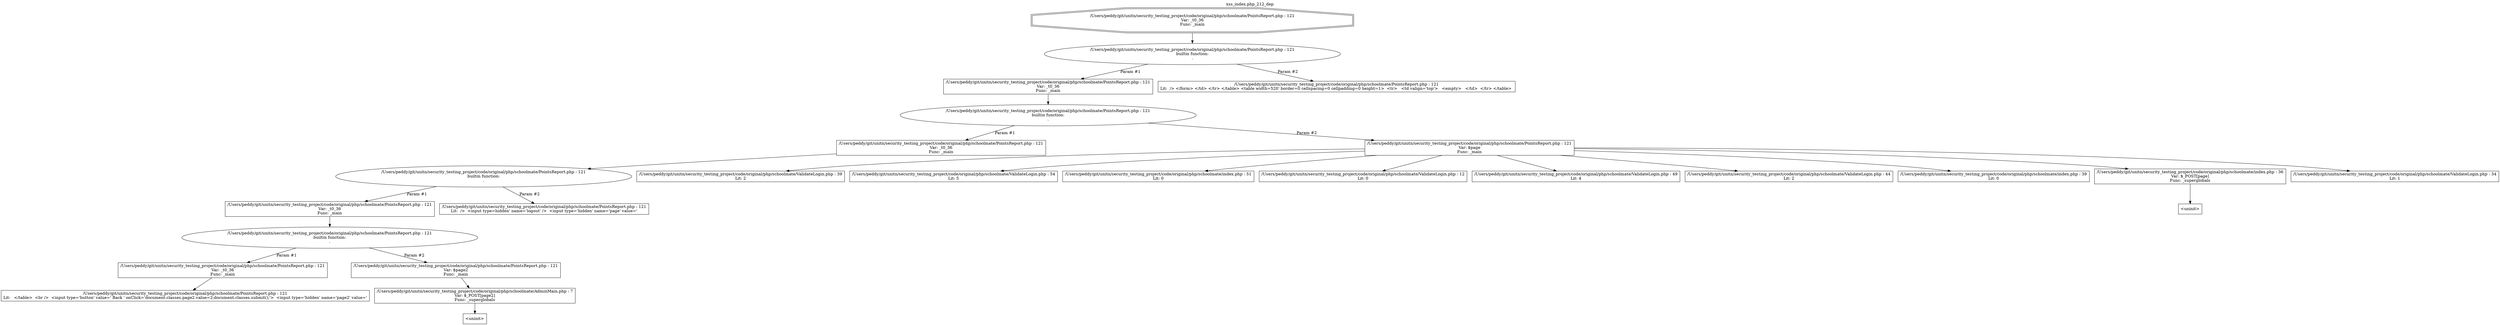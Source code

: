 digraph cfg {
  label="xss_index.php_212_dep";
  labelloc=t;
  n1 [shape=doubleoctagon, label="/Users/peddy/git/unitn/security_testing_project/code/original/php/schoolmate/PointsReport.php : 121\nVar: _t0_36\nFunc: _main\n"];
  n2 [shape=ellipse, label="/Users/peddy/git/unitn/security_testing_project/code/original/php/schoolmate/PointsReport.php : 121\nbuiltin function:\n.\n"];
  n3 [shape=box, label="/Users/peddy/git/unitn/security_testing_project/code/original/php/schoolmate/PointsReport.php : 121\nVar: _t0_36\nFunc: _main\n"];
  n4 [shape=ellipse, label="/Users/peddy/git/unitn/security_testing_project/code/original/php/schoolmate/PointsReport.php : 121\nbuiltin function:\n.\n"];
  n5 [shape=box, label="/Users/peddy/git/unitn/security_testing_project/code/original/php/schoolmate/PointsReport.php : 121\nVar: _t0_36\nFunc: _main\n"];
  n6 [shape=ellipse, label="/Users/peddy/git/unitn/security_testing_project/code/original/php/schoolmate/PointsReport.php : 121\nbuiltin function:\n.\n"];
  n7 [shape=box, label="/Users/peddy/git/unitn/security_testing_project/code/original/php/schoolmate/PointsReport.php : 121\nVar: _t0_36\nFunc: _main\n"];
  n8 [shape=ellipse, label="/Users/peddy/git/unitn/security_testing_project/code/original/php/schoolmate/PointsReport.php : 121\nbuiltin function:\n.\n"];
  n9 [shape=box, label="/Users/peddy/git/unitn/security_testing_project/code/original/php/schoolmate/PointsReport.php : 121\nVar: _t0_36\nFunc: _main\n"];
  n10 [shape=box, label="/Users/peddy/git/unitn/security_testing_project/code/original/php/schoolmate/PointsReport.php : 121\nLit:   </table>  <br />  <input type='button' value=' Back ' onClick='document.classes.page2.value=2;document.classes.submit();'>  <input type='hidden' name='page2' value='\n"];
  n11 [shape=box, label="/Users/peddy/git/unitn/security_testing_project/code/original/php/schoolmate/PointsReport.php : 121\nVar: $page2\nFunc: _main\n"];
  n12 [shape=box, label="/Users/peddy/git/unitn/security_testing_project/code/original/php/schoolmate/AdminMain.php : 7\nVar: $_POST[page2]\nFunc: _superglobals\n"];
  n13 [shape=box, label="<uninit>"];
  n14 [shape=box, label="/Users/peddy/git/unitn/security_testing_project/code/original/php/schoolmate/PointsReport.php : 121\nLit:  />  <input type=hidden' name='logout' />  <input type='hidden' name='page' value='\n"];
  n15 [shape=box, label="/Users/peddy/git/unitn/security_testing_project/code/original/php/schoolmate/PointsReport.php : 121\nVar: $page\nFunc: _main\n"];
  n16 [shape=box, label="/Users/peddy/git/unitn/security_testing_project/code/original/php/schoolmate/ValidateLogin.php : 39\nLit: 2\n"];
  n17 [shape=box, label="/Users/peddy/git/unitn/security_testing_project/code/original/php/schoolmate/ValidateLogin.php : 54\nLit: 5\n"];
  n18 [shape=box, label="/Users/peddy/git/unitn/security_testing_project/code/original/php/schoolmate/index.php : 51\nLit: 0\n"];
  n19 [shape=box, label="/Users/peddy/git/unitn/security_testing_project/code/original/php/schoolmate/ValidateLogin.php : 12\nLit: 0\n"];
  n20 [shape=box, label="/Users/peddy/git/unitn/security_testing_project/code/original/php/schoolmate/ValidateLogin.php : 49\nLit: 4\n"];
  n21 [shape=box, label="/Users/peddy/git/unitn/security_testing_project/code/original/php/schoolmate/ValidateLogin.php : 44\nLit: 2\n"];
  n22 [shape=box, label="/Users/peddy/git/unitn/security_testing_project/code/original/php/schoolmate/index.php : 39\nLit: 0\n"];
  n23 [shape=box, label="/Users/peddy/git/unitn/security_testing_project/code/original/php/schoolmate/index.php : 36\nVar: $_POST[page]\nFunc: _superglobals\n"];
  n24 [shape=box, label="<uninit>"];
  n25 [shape=box, label="/Users/peddy/git/unitn/security_testing_project/code/original/php/schoolmate/ValidateLogin.php : 34\nLit: 1\n"];
  n26 [shape=box, label="/Users/peddy/git/unitn/security_testing_project/code/original/php/schoolmate/PointsReport.php : 121\nLit:  /> </form> </td> </tr> </table> <table width=520' border=0 cellspacing=0 cellpadding=0 height=1>  <tr>   <td valign='top'>   <empty>   </td>  </tr> </table> \n"];
  n1 -> n2;
  n3 -> n4;
  n5 -> n6;
  n7 -> n8;
  n9 -> n10;
  n8 -> n9[label="Param #1"];
  n8 -> n11[label="Param #2"];
  n12 -> n13;
  n11 -> n12;
  n6 -> n7[label="Param #1"];
  n6 -> n14[label="Param #2"];
  n4 -> n5[label="Param #1"];
  n4 -> n15[label="Param #2"];
  n15 -> n16;
  n15 -> n17;
  n15 -> n18;
  n15 -> n19;
  n15 -> n20;
  n15 -> n21;
  n15 -> n22;
  n15 -> n23;
  n15 -> n25;
  n23 -> n24;
  n2 -> n3[label="Param #1"];
  n2 -> n26[label="Param #2"];
}
